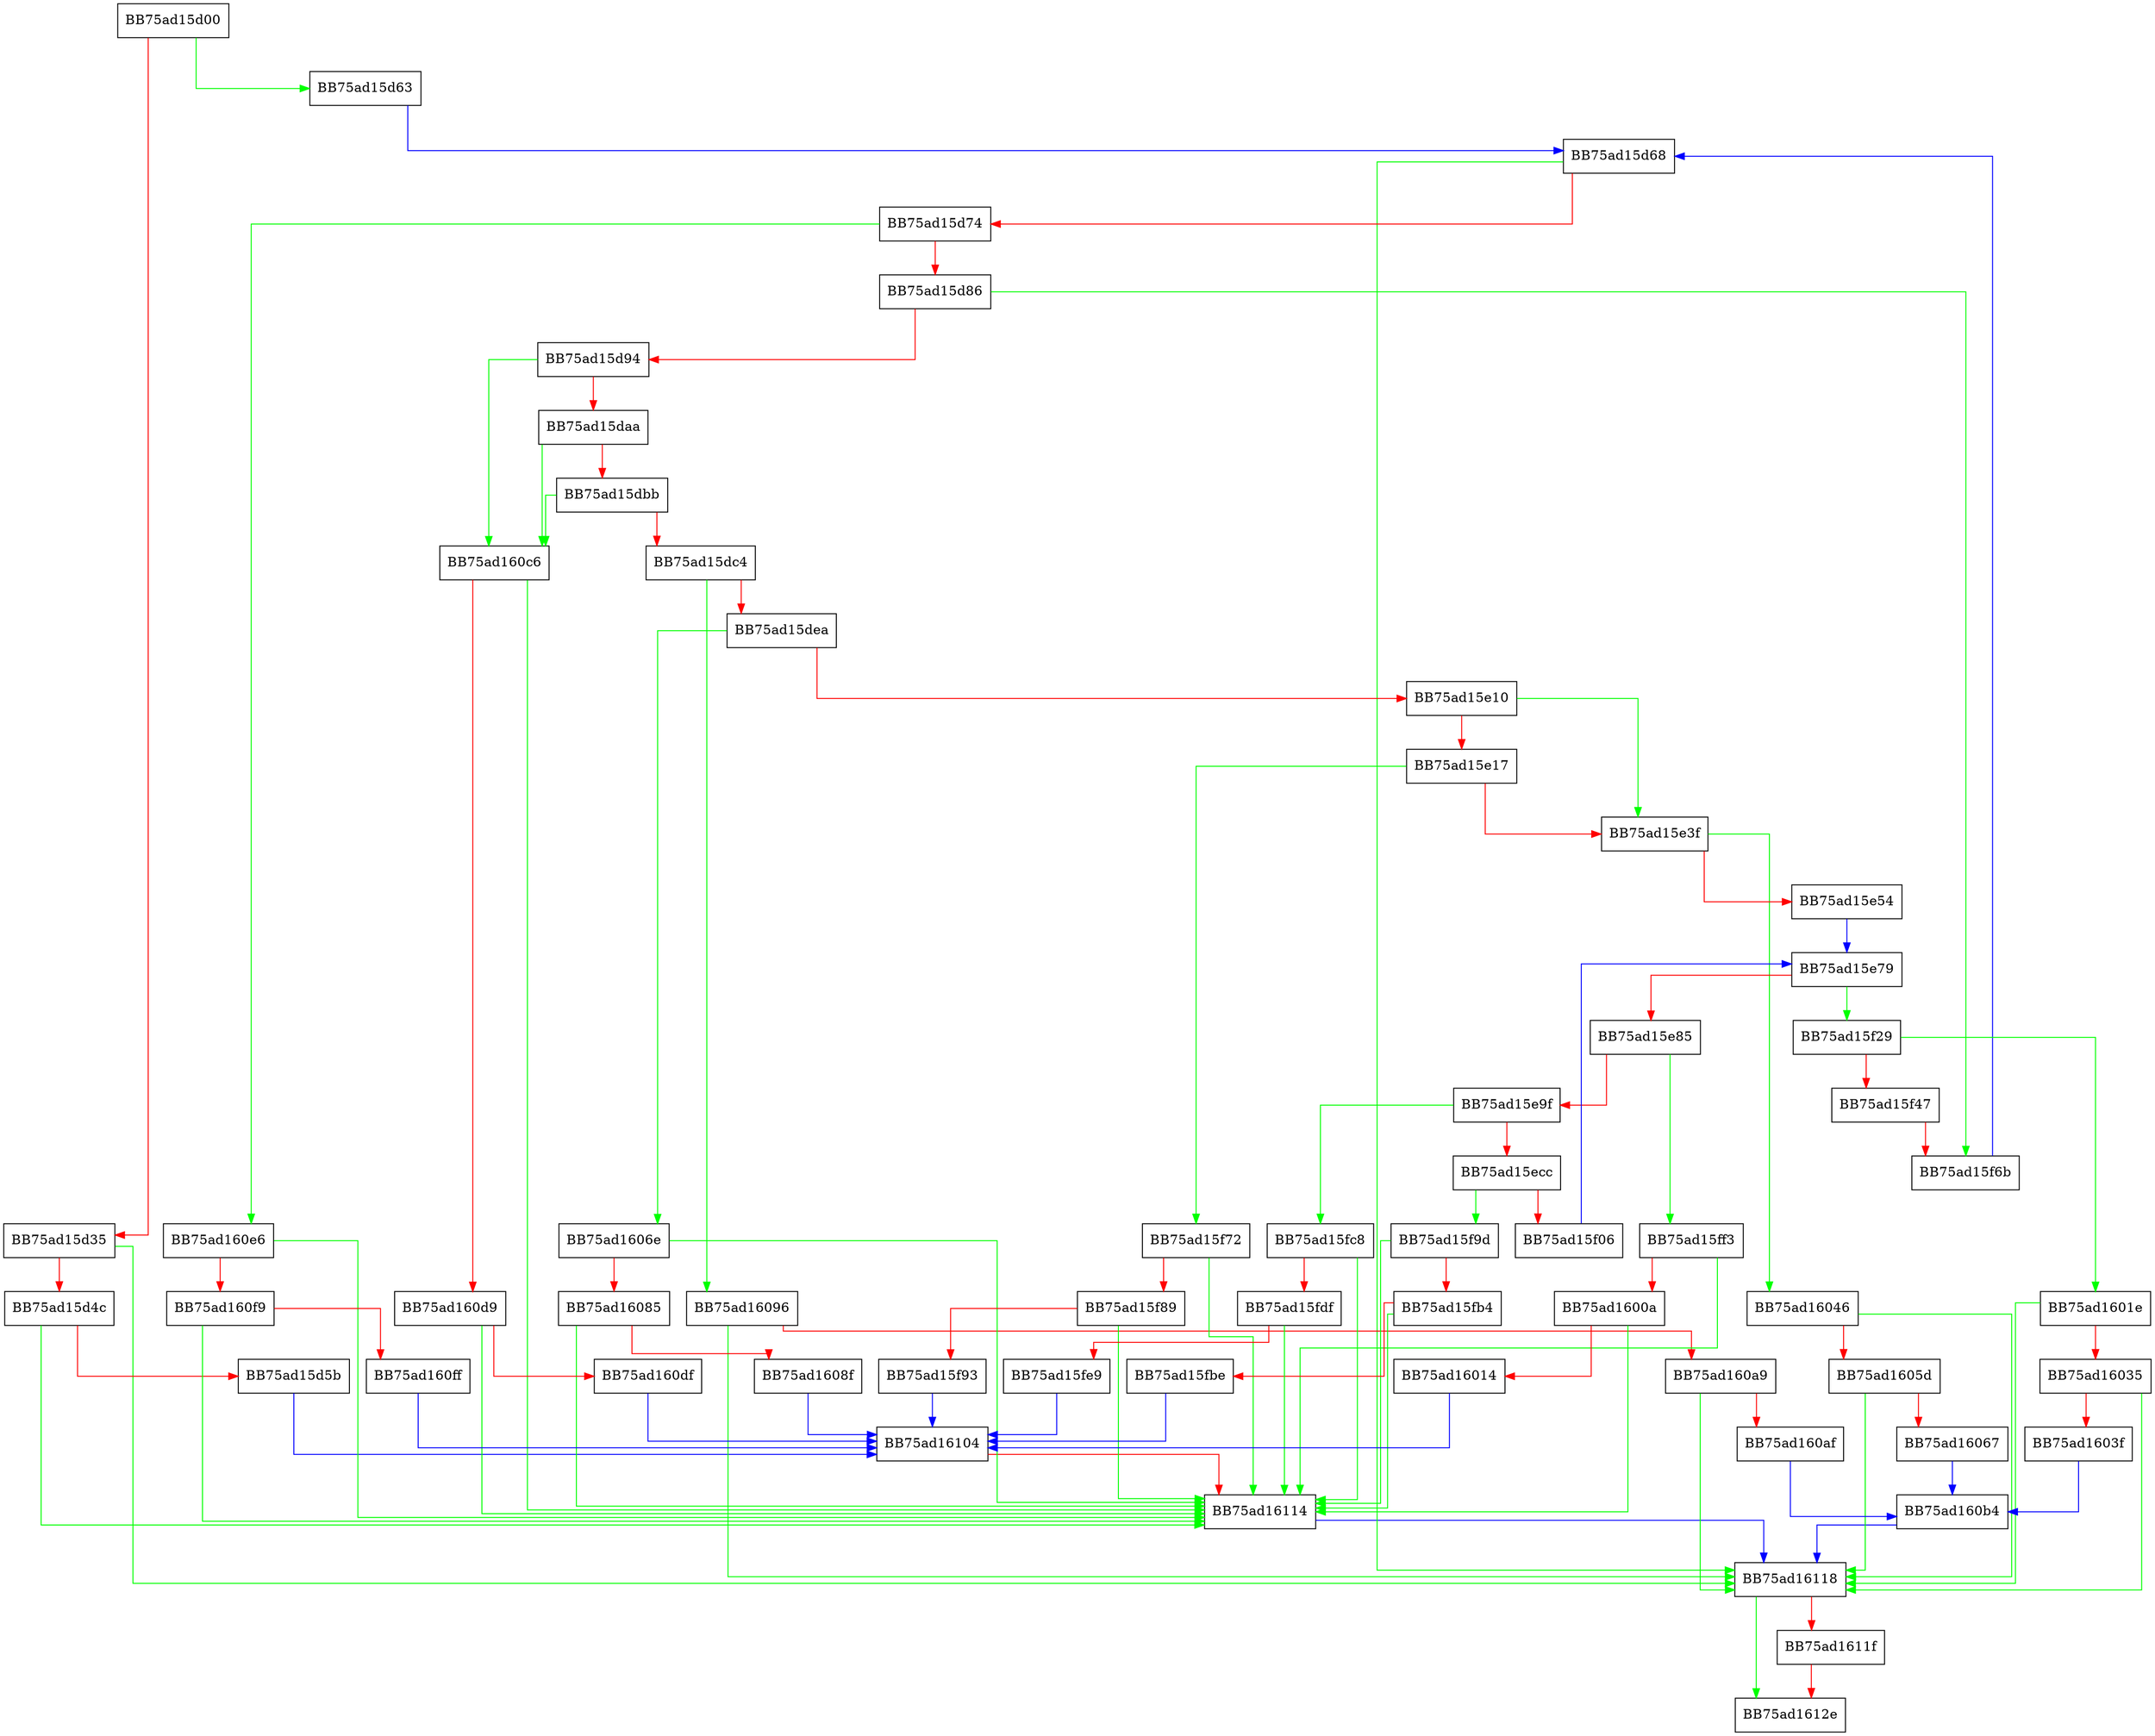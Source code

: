 digraph Uncompress {
  node [shape="box"];
  graph [splines=ortho];
  BB75ad15d00 -> BB75ad15d63 [color="green"];
  BB75ad15d00 -> BB75ad15d35 [color="red"];
  BB75ad15d35 -> BB75ad16118 [color="green"];
  BB75ad15d35 -> BB75ad15d4c [color="red"];
  BB75ad15d4c -> BB75ad16114 [color="green"];
  BB75ad15d4c -> BB75ad15d5b [color="red"];
  BB75ad15d5b -> BB75ad16104 [color="blue"];
  BB75ad15d63 -> BB75ad15d68 [color="blue"];
  BB75ad15d68 -> BB75ad16118 [color="green"];
  BB75ad15d68 -> BB75ad15d74 [color="red"];
  BB75ad15d74 -> BB75ad160e6 [color="green"];
  BB75ad15d74 -> BB75ad15d86 [color="red"];
  BB75ad15d86 -> BB75ad15f6b [color="green"];
  BB75ad15d86 -> BB75ad15d94 [color="red"];
  BB75ad15d94 -> BB75ad160c6 [color="green"];
  BB75ad15d94 -> BB75ad15daa [color="red"];
  BB75ad15daa -> BB75ad160c6 [color="green"];
  BB75ad15daa -> BB75ad15dbb [color="red"];
  BB75ad15dbb -> BB75ad160c6 [color="green"];
  BB75ad15dbb -> BB75ad15dc4 [color="red"];
  BB75ad15dc4 -> BB75ad16096 [color="green"];
  BB75ad15dc4 -> BB75ad15dea [color="red"];
  BB75ad15dea -> BB75ad1606e [color="green"];
  BB75ad15dea -> BB75ad15e10 [color="red"];
  BB75ad15e10 -> BB75ad15e3f [color="green"];
  BB75ad15e10 -> BB75ad15e17 [color="red"];
  BB75ad15e17 -> BB75ad15f72 [color="green"];
  BB75ad15e17 -> BB75ad15e3f [color="red"];
  BB75ad15e3f -> BB75ad16046 [color="green"];
  BB75ad15e3f -> BB75ad15e54 [color="red"];
  BB75ad15e54 -> BB75ad15e79 [color="blue"];
  BB75ad15e79 -> BB75ad15f29 [color="green"];
  BB75ad15e79 -> BB75ad15e85 [color="red"];
  BB75ad15e85 -> BB75ad15ff3 [color="green"];
  BB75ad15e85 -> BB75ad15e9f [color="red"];
  BB75ad15e9f -> BB75ad15fc8 [color="green"];
  BB75ad15e9f -> BB75ad15ecc [color="red"];
  BB75ad15ecc -> BB75ad15f9d [color="green"];
  BB75ad15ecc -> BB75ad15f06 [color="red"];
  BB75ad15f06 -> BB75ad15e79 [color="blue"];
  BB75ad15f29 -> BB75ad1601e [color="green"];
  BB75ad15f29 -> BB75ad15f47 [color="red"];
  BB75ad15f47 -> BB75ad15f6b [color="red"];
  BB75ad15f6b -> BB75ad15d68 [color="blue"];
  BB75ad15f72 -> BB75ad16114 [color="green"];
  BB75ad15f72 -> BB75ad15f89 [color="red"];
  BB75ad15f89 -> BB75ad16114 [color="green"];
  BB75ad15f89 -> BB75ad15f93 [color="red"];
  BB75ad15f93 -> BB75ad16104 [color="blue"];
  BB75ad15f9d -> BB75ad16114 [color="green"];
  BB75ad15f9d -> BB75ad15fb4 [color="red"];
  BB75ad15fb4 -> BB75ad16114 [color="green"];
  BB75ad15fb4 -> BB75ad15fbe [color="red"];
  BB75ad15fbe -> BB75ad16104 [color="blue"];
  BB75ad15fc8 -> BB75ad16114 [color="green"];
  BB75ad15fc8 -> BB75ad15fdf [color="red"];
  BB75ad15fdf -> BB75ad16114 [color="green"];
  BB75ad15fdf -> BB75ad15fe9 [color="red"];
  BB75ad15fe9 -> BB75ad16104 [color="blue"];
  BB75ad15ff3 -> BB75ad16114 [color="green"];
  BB75ad15ff3 -> BB75ad1600a [color="red"];
  BB75ad1600a -> BB75ad16114 [color="green"];
  BB75ad1600a -> BB75ad16014 [color="red"];
  BB75ad16014 -> BB75ad16104 [color="blue"];
  BB75ad1601e -> BB75ad16118 [color="green"];
  BB75ad1601e -> BB75ad16035 [color="red"];
  BB75ad16035 -> BB75ad16118 [color="green"];
  BB75ad16035 -> BB75ad1603f [color="red"];
  BB75ad1603f -> BB75ad160b4 [color="blue"];
  BB75ad16046 -> BB75ad16118 [color="green"];
  BB75ad16046 -> BB75ad1605d [color="red"];
  BB75ad1605d -> BB75ad16118 [color="green"];
  BB75ad1605d -> BB75ad16067 [color="red"];
  BB75ad16067 -> BB75ad160b4 [color="blue"];
  BB75ad1606e -> BB75ad16114 [color="green"];
  BB75ad1606e -> BB75ad16085 [color="red"];
  BB75ad16085 -> BB75ad16114 [color="green"];
  BB75ad16085 -> BB75ad1608f [color="red"];
  BB75ad1608f -> BB75ad16104 [color="blue"];
  BB75ad16096 -> BB75ad16118 [color="green"];
  BB75ad16096 -> BB75ad160a9 [color="red"];
  BB75ad160a9 -> BB75ad16118 [color="green"];
  BB75ad160a9 -> BB75ad160af [color="red"];
  BB75ad160af -> BB75ad160b4 [color="blue"];
  BB75ad160b4 -> BB75ad16118 [color="blue"];
  BB75ad160c6 -> BB75ad16114 [color="green"];
  BB75ad160c6 -> BB75ad160d9 [color="red"];
  BB75ad160d9 -> BB75ad16114 [color="green"];
  BB75ad160d9 -> BB75ad160df [color="red"];
  BB75ad160df -> BB75ad16104 [color="blue"];
  BB75ad160e6 -> BB75ad16114 [color="green"];
  BB75ad160e6 -> BB75ad160f9 [color="red"];
  BB75ad160f9 -> BB75ad16114 [color="green"];
  BB75ad160f9 -> BB75ad160ff [color="red"];
  BB75ad160ff -> BB75ad16104 [color="blue"];
  BB75ad16104 -> BB75ad16114 [color="red"];
  BB75ad16114 -> BB75ad16118 [color="blue"];
  BB75ad16118 -> BB75ad1612e [color="green"];
  BB75ad16118 -> BB75ad1611f [color="red"];
  BB75ad1611f -> BB75ad1612e [color="red"];
}